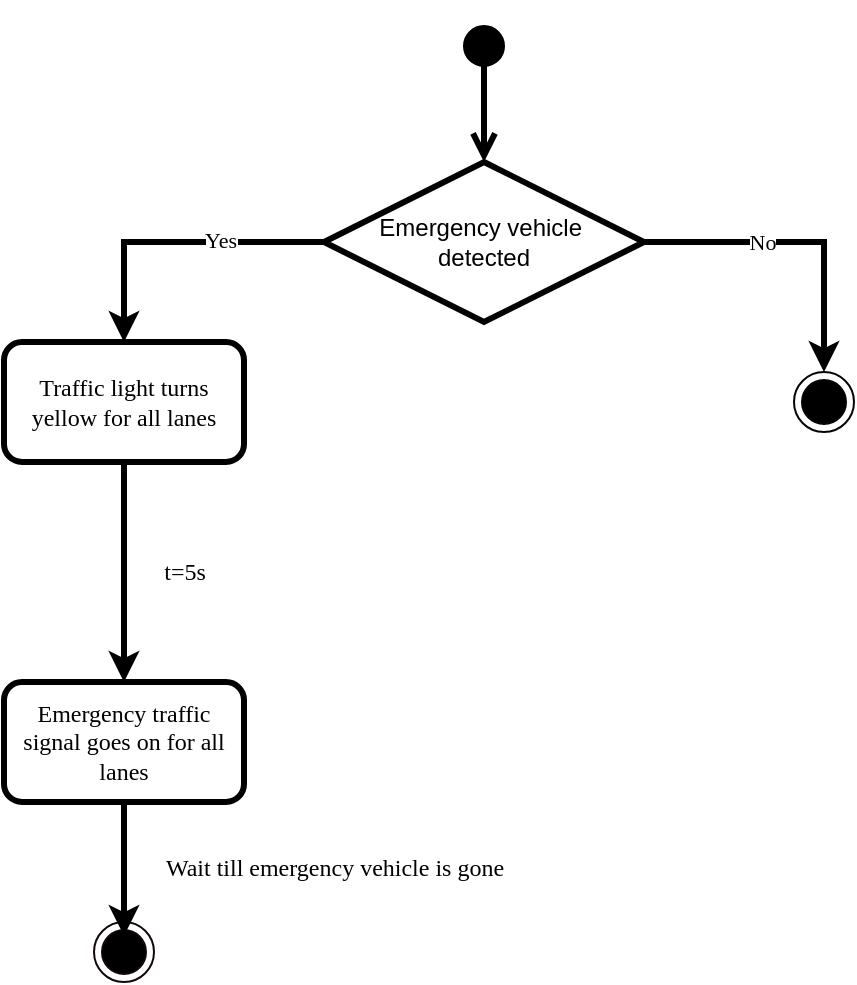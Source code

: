 <mxfile version="27.0.9">
  <diagram name="Page-1" id="ufV0ra_Wyfjgn9r8Td5s">
    <mxGraphModel dx="2066" dy="1209" grid="1" gridSize="10" guides="1" tooltips="1" connect="1" arrows="1" fold="1" page="1" pageScale="1" pageWidth="850" pageHeight="1100" math="0" shadow="0">
      <root>
        <mxCell id="0" />
        <mxCell id="1" parent="0" />
        <mxCell id="a_UtQKTKPtWJyf5df982-2" value="" style="html=1;verticalAlign=bottom;startArrow=circle;startFill=1;endArrow=open;startSize=6;endSize=8;curved=0;rounded=0;strokeWidth=3;" edge="1" parent="1" target="a_UtQKTKPtWJyf5df982-3">
          <mxGeometry width="80" relative="1" as="geometry">
            <mxPoint x="440" y="210" as="sourcePoint" />
            <mxPoint x="470" y="620" as="targetPoint" />
          </mxGeometry>
        </mxCell>
        <mxCell id="a_UtQKTKPtWJyf5df982-7" style="edgeStyle=orthogonalEdgeStyle;rounded=0;orthogonalLoop=1;jettySize=auto;html=1;exitX=0;exitY=0.5;exitDx=0;exitDy=0;entryX=0.5;entryY=0;entryDx=0;entryDy=0;strokeWidth=3;" edge="1" parent="1" source="a_UtQKTKPtWJyf5df982-3" target="a_UtQKTKPtWJyf5df982-6">
          <mxGeometry relative="1" as="geometry">
            <Array as="points">
              <mxPoint x="260" y="320" />
            </Array>
          </mxGeometry>
        </mxCell>
        <mxCell id="a_UtQKTKPtWJyf5df982-15" value="&lt;font face=&quot;Times New Roman&quot;&gt;Yes&lt;/font&gt;" style="edgeLabel;html=1;align=center;verticalAlign=middle;resizable=0;points=[];" vertex="1" connectable="0" parent="a_UtQKTKPtWJyf5df982-7">
          <mxGeometry x="-0.307" y="-1" relative="1" as="geometry">
            <mxPoint as="offset" />
          </mxGeometry>
        </mxCell>
        <mxCell id="a_UtQKTKPtWJyf5df982-10" style="edgeStyle=orthogonalEdgeStyle;rounded=0;orthogonalLoop=1;jettySize=auto;html=1;exitX=1;exitY=0.5;exitDx=0;exitDy=0;strokeWidth=3;" edge="1" parent="1" source="a_UtQKTKPtWJyf5df982-3" target="a_UtQKTKPtWJyf5df982-11">
          <mxGeometry relative="1" as="geometry">
            <mxPoint x="610" y="400" as="targetPoint" />
          </mxGeometry>
        </mxCell>
        <mxCell id="a_UtQKTKPtWJyf5df982-16" value="&lt;font face=&quot;Times New Roman&quot;&gt;No&lt;/font&gt;" style="edgeLabel;html=1;align=center;verticalAlign=middle;resizable=0;points=[];" vertex="1" connectable="0" parent="a_UtQKTKPtWJyf5df982-10">
          <mxGeometry x="-0.239" relative="1" as="geometry">
            <mxPoint as="offset" />
          </mxGeometry>
        </mxCell>
        <mxCell id="a_UtQKTKPtWJyf5df982-3" value="Emergency vehicle&amp;nbsp;&lt;div&gt;detected&lt;/div&gt;" style="rhombus;whiteSpace=wrap;html=1;strokeWidth=3;" vertex="1" parent="1">
          <mxGeometry x="360" y="280" width="160" height="80" as="geometry" />
        </mxCell>
        <mxCell id="a_UtQKTKPtWJyf5df982-5" value="&lt;font face=&quot;Times New Roman&quot;&gt;Emergency traffic signal goes on for all lanes&lt;/font&gt;" style="rounded=1;whiteSpace=wrap;html=1;strokeWidth=3;" vertex="1" parent="1">
          <mxGeometry x="200" y="540" width="120" height="60" as="geometry" />
        </mxCell>
        <mxCell id="a_UtQKTKPtWJyf5df982-8" style="edgeStyle=orthogonalEdgeStyle;rounded=0;orthogonalLoop=1;jettySize=auto;html=1;exitX=0.5;exitY=1;exitDx=0;exitDy=0;entryX=0.5;entryY=0;entryDx=0;entryDy=0;strokeWidth=3;" edge="1" parent="1" source="a_UtQKTKPtWJyf5df982-6" target="a_UtQKTKPtWJyf5df982-5">
          <mxGeometry relative="1" as="geometry" />
        </mxCell>
        <mxCell id="a_UtQKTKPtWJyf5df982-6" value="&lt;font face=&quot;Times New Roman&quot;&gt;Traffic light turns yellow for all lanes&lt;/font&gt;" style="rounded=1;whiteSpace=wrap;html=1;strokeWidth=3;" vertex="1" parent="1">
          <mxGeometry x="200" y="370" width="120" height="60" as="geometry" />
        </mxCell>
        <mxCell id="a_UtQKTKPtWJyf5df982-11" value="" style="ellipse;html=1;shape=endState;fillColor=#000000;strokeColor=light-dark(#070303, #ff9090);" vertex="1" parent="1">
          <mxGeometry x="595" y="385" width="30" height="30" as="geometry" />
        </mxCell>
        <mxCell id="a_UtQKTKPtWJyf5df982-12" value="" style="ellipse;html=1;shape=endState;fillColor=#000000;strokeColor=light-dark(#120808, #ff9090);" vertex="1" parent="1">
          <mxGeometry x="245" y="660" width="30" height="30" as="geometry" />
        </mxCell>
        <mxCell id="a_UtQKTKPtWJyf5df982-13" style="edgeStyle=orthogonalEdgeStyle;rounded=0;orthogonalLoop=1;jettySize=auto;html=1;exitX=0.5;exitY=1;exitDx=0;exitDy=0;entryX=0.5;entryY=0.233;entryDx=0;entryDy=0;entryPerimeter=0;strokeWidth=3;" edge="1" parent="1" source="a_UtQKTKPtWJyf5df982-5" target="a_UtQKTKPtWJyf5df982-12">
          <mxGeometry relative="1" as="geometry" />
        </mxCell>
        <mxCell id="a_UtQKTKPtWJyf5df982-17" value="&lt;font face=&quot;Times New Roman&quot;&gt;t=5s&lt;/font&gt;" style="text;html=1;align=center;verticalAlign=middle;resizable=0;points=[];autosize=1;strokeColor=none;fillColor=none;" vertex="1" parent="1">
          <mxGeometry x="270" y="470" width="40" height="30" as="geometry" />
        </mxCell>
        <mxCell id="a_UtQKTKPtWJyf5df982-18" value="&lt;font face=&quot;Times New Roman&quot;&gt;Wait till emergency vehicle is gone&lt;/font&gt;" style="text;html=1;align=center;verticalAlign=middle;resizable=0;points=[];autosize=1;strokeColor=none;fillColor=none;" vertex="1" parent="1">
          <mxGeometry x="270" y="618" width="190" height="30" as="geometry" />
        </mxCell>
      </root>
    </mxGraphModel>
  </diagram>
</mxfile>
